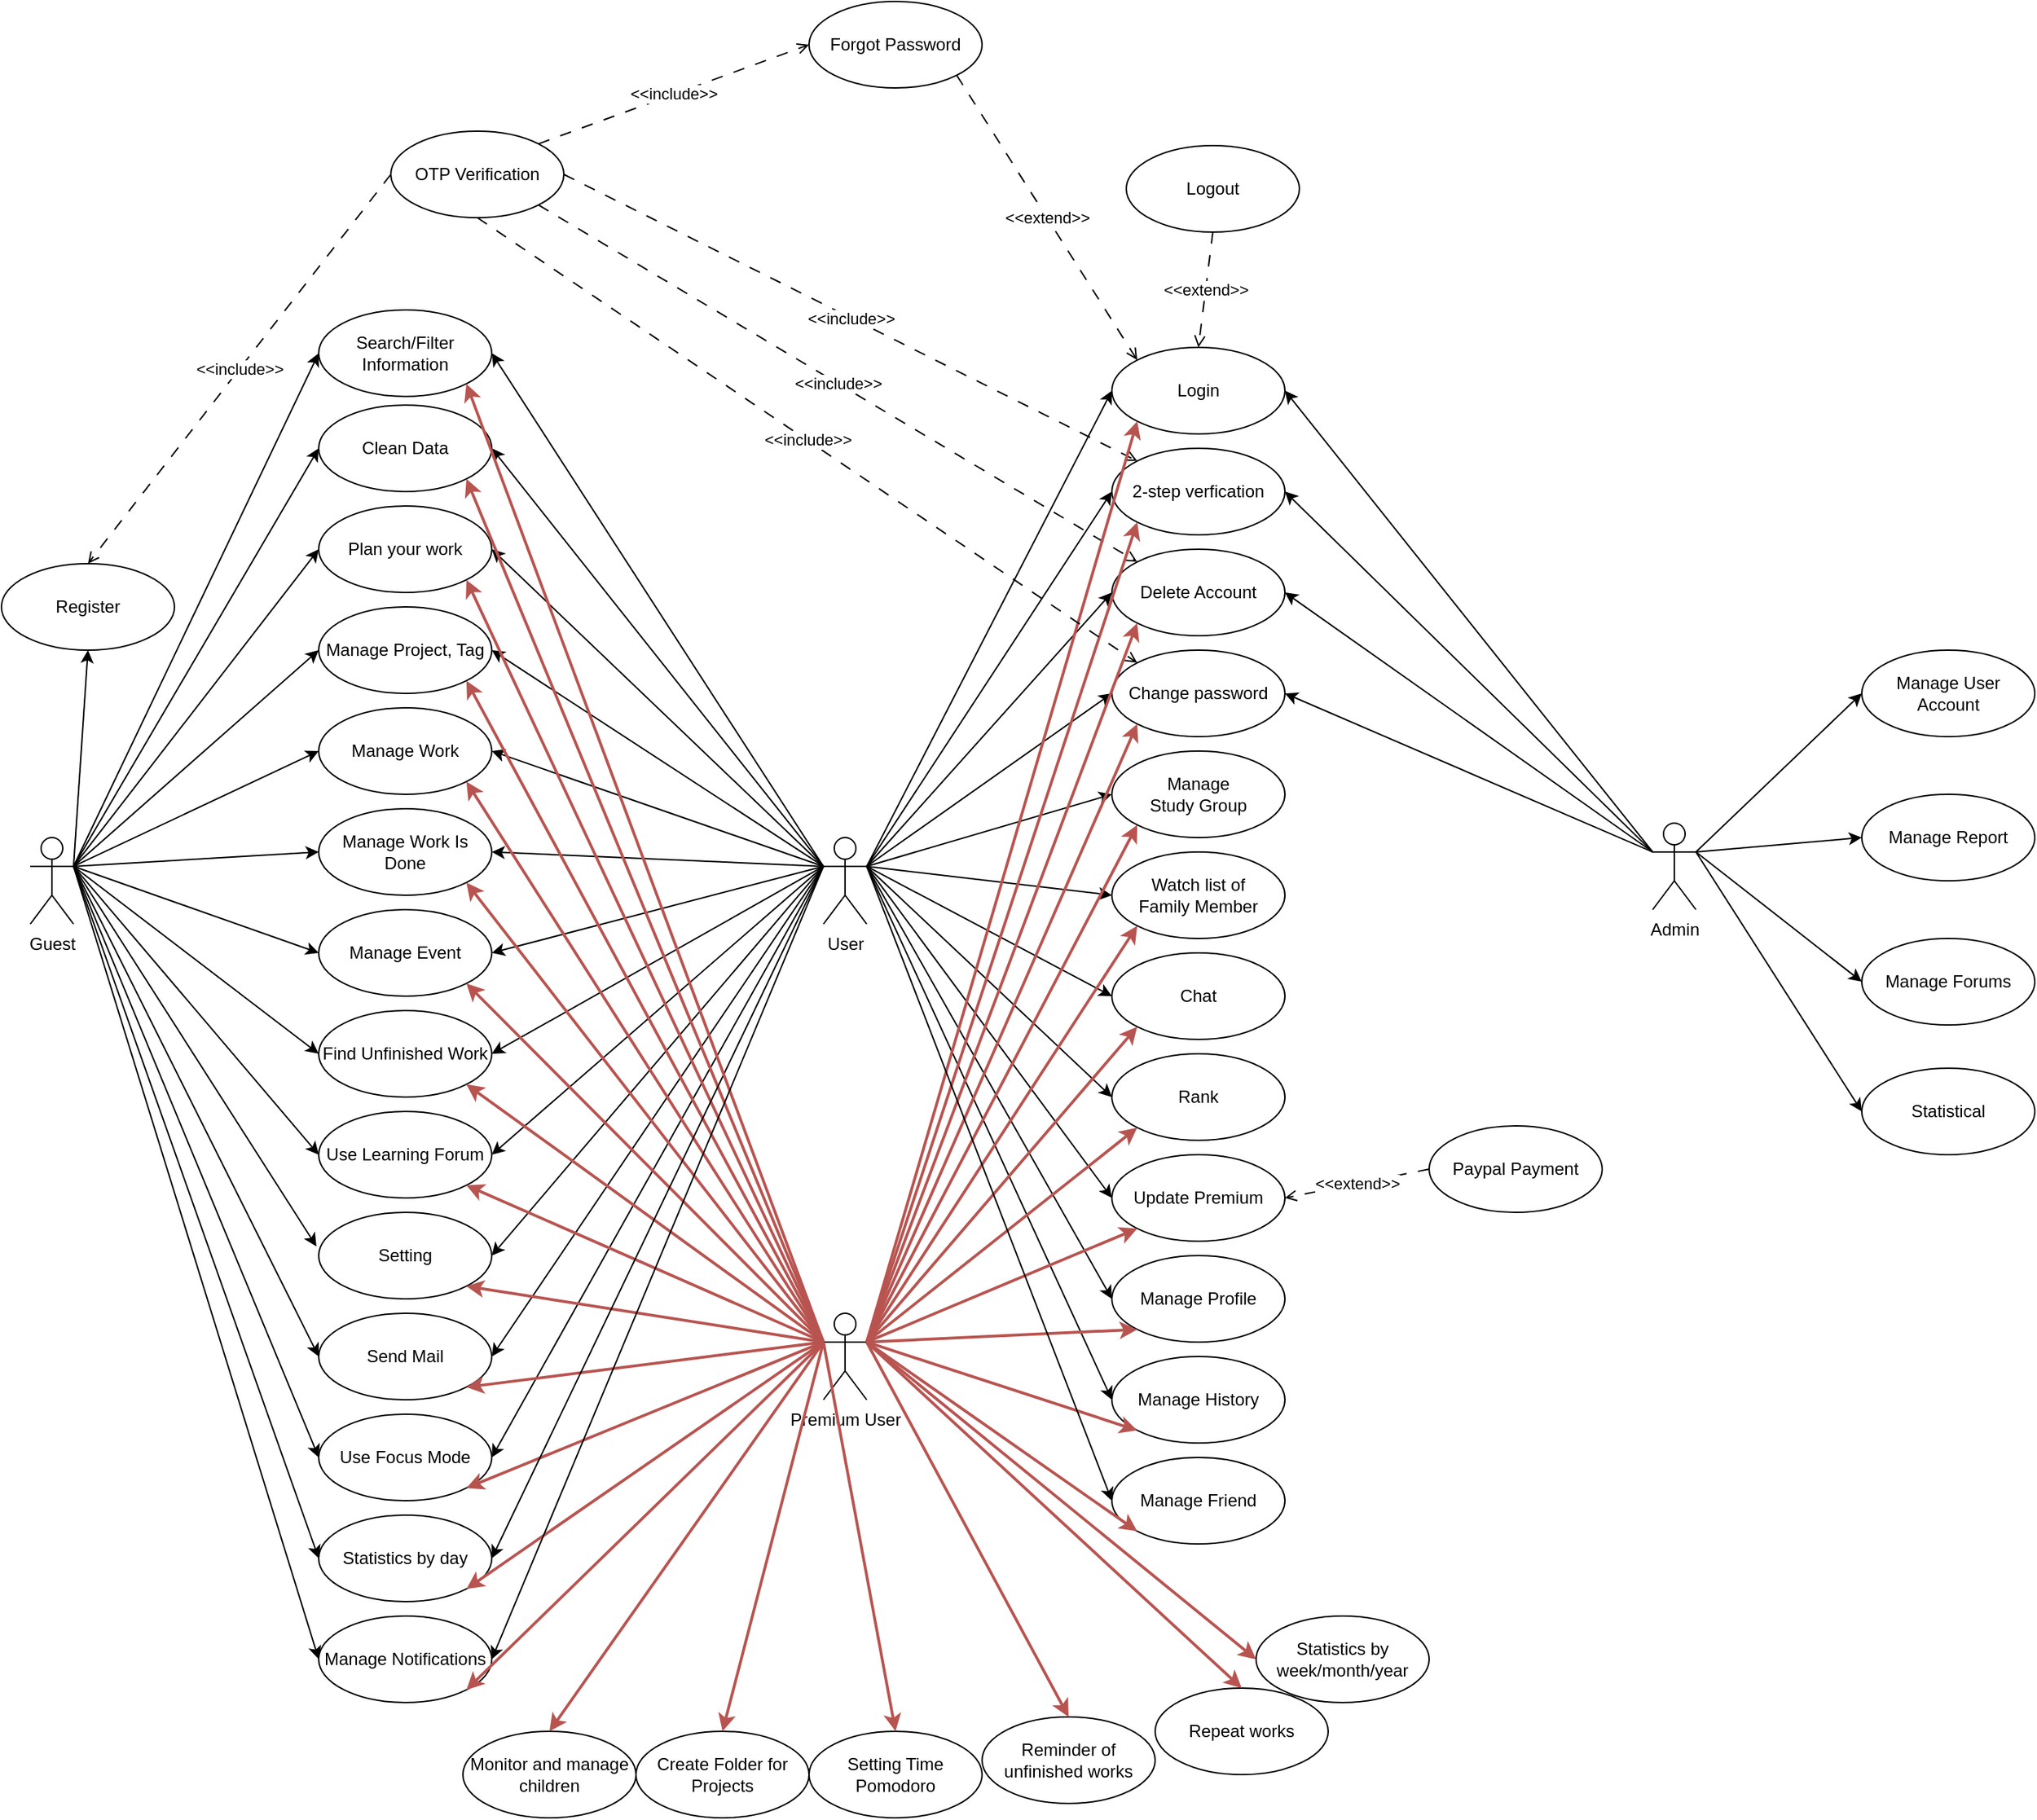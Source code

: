 <mxfile version="22.0.8" type="device">
  <diagram name="Trang-1" id="hdAO-zFiEldcUkdFqJhD">
    <mxGraphModel dx="1006" dy="3802" grid="1" gridSize="10" guides="1" tooltips="1" connect="1" arrows="1" fold="1" page="1" pageScale="1" pageWidth="2339" pageHeight="3300" math="0" shadow="0">
      <root>
        <mxCell id="0" />
        <mxCell id="1" parent="0" />
        <mxCell id="yDbn-pyyBhcwPZfqAoQQ-1" value="Guest&lt;br&gt;" style="shape=umlActor;verticalLabelPosition=bottom;verticalAlign=top;html=1;outlineConnect=0;" parent="1" vertex="1">
          <mxGeometry x="30" y="380" width="30" height="60" as="geometry" />
        </mxCell>
        <mxCell id="yDbn-pyyBhcwPZfqAoQQ-2" value="User" style="shape=umlActor;verticalLabelPosition=bottom;verticalAlign=top;html=1;outlineConnect=0;" parent="1" vertex="1">
          <mxGeometry x="580" y="380" width="30" height="60" as="geometry" />
        </mxCell>
        <mxCell id="yDbn-pyyBhcwPZfqAoQQ-3" value="Premium User" style="shape=umlActor;verticalLabelPosition=bottom;verticalAlign=top;html=1;outlineConnect=0;" parent="1" vertex="1">
          <mxGeometry x="580" y="710" width="30" height="60" as="geometry" />
        </mxCell>
        <mxCell id="yDbn-pyyBhcwPZfqAoQQ-4" value="Admin" style="shape=umlActor;verticalLabelPosition=bottom;verticalAlign=top;html=1;outlineConnect=0;" parent="1" vertex="1">
          <mxGeometry x="1155" y="370" width="30" height="60" as="geometry" />
        </mxCell>
        <mxCell id="yDbn-pyyBhcwPZfqAoQQ-7" value="Register" style="ellipse;whiteSpace=wrap;html=1;" parent="1" vertex="1">
          <mxGeometry x="10" y="190" width="120" height="60" as="geometry" />
        </mxCell>
        <mxCell id="yDbn-pyyBhcwPZfqAoQQ-8" value="Clean Data" style="ellipse;whiteSpace=wrap;html=1;" parent="1" vertex="1">
          <mxGeometry x="230" y="80" width="120" height="60" as="geometry" />
        </mxCell>
        <mxCell id="yDbn-pyyBhcwPZfqAoQQ-11" value="Plan your work" style="ellipse;whiteSpace=wrap;html=1;" parent="1" vertex="1">
          <mxGeometry x="230" y="150" width="120" height="60" as="geometry" />
        </mxCell>
        <mxCell id="QvxdF0wmTZoZp08gnHm6-1" value="Manage Project, Tag" style="ellipse;whiteSpace=wrap;html=1;" parent="1" vertex="1">
          <mxGeometry x="230" y="220" width="120" height="60" as="geometry" />
        </mxCell>
        <mxCell id="QvxdF0wmTZoZp08gnHm6-2" value="Manage Work" style="ellipse;whiteSpace=wrap;html=1;" parent="1" vertex="1">
          <mxGeometry x="230" y="290" width="120" height="60" as="geometry" />
        </mxCell>
        <mxCell id="QvxdF0wmTZoZp08gnHm6-3" value="Manage Work Is Done" style="ellipse;whiteSpace=wrap;html=1;" parent="1" vertex="1">
          <mxGeometry x="230" y="360" width="120" height="60" as="geometry" />
        </mxCell>
        <mxCell id="QvxdF0wmTZoZp08gnHm6-4" value="Manage Event" style="ellipse;whiteSpace=wrap;html=1;" parent="1" vertex="1">
          <mxGeometry x="230" y="430" width="120" height="60" as="geometry" />
        </mxCell>
        <mxCell id="QvxdF0wmTZoZp08gnHm6-5" value="Find Unfinished Work" style="ellipse;whiteSpace=wrap;html=1;" parent="1" vertex="1">
          <mxGeometry x="230" y="500" width="120" height="60" as="geometry" />
        </mxCell>
        <mxCell id="GhgpoTKrpXm_6SLyAO-t-1" value="Use Learning Forum" style="ellipse;whiteSpace=wrap;html=1;" parent="1" vertex="1">
          <mxGeometry x="230" y="570" width="120" height="60" as="geometry" />
        </mxCell>
        <mxCell id="GhgpoTKrpXm_6SLyAO-t-2" value="Setting" style="ellipse;whiteSpace=wrap;html=1;" parent="1" vertex="1">
          <mxGeometry x="230" y="640" width="120" height="60" as="geometry" />
        </mxCell>
        <mxCell id="GhgpoTKrpXm_6SLyAO-t-3" value="Send Mail" style="ellipse;whiteSpace=wrap;html=1;" parent="1" vertex="1">
          <mxGeometry x="230" y="710" width="120" height="60" as="geometry" />
        </mxCell>
        <mxCell id="GhgpoTKrpXm_6SLyAO-t-4" value="Use Focus Mode" style="ellipse;whiteSpace=wrap;html=1;" parent="1" vertex="1">
          <mxGeometry x="230" y="780" width="120" height="60" as="geometry" />
        </mxCell>
        <mxCell id="GhgpoTKrpXm_6SLyAO-t-5" value="Login" style="ellipse;whiteSpace=wrap;html=1;" parent="1" vertex="1">
          <mxGeometry x="780" y="40" width="120" height="60" as="geometry" />
        </mxCell>
        <mxCell id="GhgpoTKrpXm_6SLyAO-t-6" value="" style="endArrow=classic;html=1;rounded=0;entryX=0;entryY=0.5;entryDx=0;entryDy=0;exitX=1;exitY=0.333;exitDx=0;exitDy=0;exitPerimeter=0;" parent="1" source="yDbn-pyyBhcwPZfqAoQQ-1" target="yDbn-pyyBhcwPZfqAoQQ-11" edge="1">
          <mxGeometry width="50" height="50" relative="1" as="geometry">
            <mxPoint x="80" y="500" as="sourcePoint" />
            <mxPoint x="130" y="450" as="targetPoint" />
          </mxGeometry>
        </mxCell>
        <mxCell id="GhgpoTKrpXm_6SLyAO-t-7" value="" style="endArrow=classic;html=1;rounded=0;entryX=0;entryY=0.5;entryDx=0;entryDy=0;exitX=1;exitY=0.333;exitDx=0;exitDy=0;exitPerimeter=0;" parent="1" source="yDbn-pyyBhcwPZfqAoQQ-1" target="QvxdF0wmTZoZp08gnHm6-1" edge="1">
          <mxGeometry width="50" height="50" relative="1" as="geometry">
            <mxPoint x="70" y="410" as="sourcePoint" />
            <mxPoint x="240" y="190" as="targetPoint" />
          </mxGeometry>
        </mxCell>
        <mxCell id="GhgpoTKrpXm_6SLyAO-t-8" value="" style="endArrow=classic;html=1;rounded=0;entryX=0;entryY=0.5;entryDx=0;entryDy=0;exitX=1;exitY=0.333;exitDx=0;exitDy=0;exitPerimeter=0;" parent="1" source="yDbn-pyyBhcwPZfqAoQQ-1" target="QvxdF0wmTZoZp08gnHm6-2" edge="1">
          <mxGeometry width="50" height="50" relative="1" as="geometry">
            <mxPoint x="80" y="420" as="sourcePoint" />
            <mxPoint x="250" y="200" as="targetPoint" />
          </mxGeometry>
        </mxCell>
        <mxCell id="GhgpoTKrpXm_6SLyAO-t-9" value="" style="endArrow=classic;html=1;rounded=0;entryX=0;entryY=0.5;entryDx=0;entryDy=0;exitX=1;exitY=0.333;exitDx=0;exitDy=0;exitPerimeter=0;" parent="1" source="yDbn-pyyBhcwPZfqAoQQ-1" target="QvxdF0wmTZoZp08gnHm6-3" edge="1">
          <mxGeometry width="50" height="50" relative="1" as="geometry">
            <mxPoint x="90" y="430" as="sourcePoint" />
            <mxPoint x="260" y="210" as="targetPoint" />
          </mxGeometry>
        </mxCell>
        <mxCell id="GhgpoTKrpXm_6SLyAO-t-10" value="" style="endArrow=classic;html=1;rounded=0;entryX=0;entryY=0.5;entryDx=0;entryDy=0;exitX=1;exitY=0.333;exitDx=0;exitDy=0;exitPerimeter=0;" parent="1" source="yDbn-pyyBhcwPZfqAoQQ-1" target="QvxdF0wmTZoZp08gnHm6-4" edge="1">
          <mxGeometry width="50" height="50" relative="1" as="geometry">
            <mxPoint x="100" y="440" as="sourcePoint" />
            <mxPoint x="270" y="220" as="targetPoint" />
          </mxGeometry>
        </mxCell>
        <mxCell id="GhgpoTKrpXm_6SLyAO-t-11" value="" style="endArrow=classic;html=1;rounded=0;entryX=0;entryY=0.5;entryDx=0;entryDy=0;exitX=1;exitY=0.333;exitDx=0;exitDy=0;exitPerimeter=0;" parent="1" source="yDbn-pyyBhcwPZfqAoQQ-1" target="QvxdF0wmTZoZp08gnHm6-5" edge="1">
          <mxGeometry width="50" height="50" relative="1" as="geometry">
            <mxPoint x="110" y="450" as="sourcePoint" />
            <mxPoint x="280" y="230" as="targetPoint" />
          </mxGeometry>
        </mxCell>
        <mxCell id="GhgpoTKrpXm_6SLyAO-t-12" value="" style="endArrow=classic;html=1;rounded=0;entryX=0;entryY=0.5;entryDx=0;entryDy=0;exitX=1;exitY=0.333;exitDx=0;exitDy=0;exitPerimeter=0;" parent="1" source="yDbn-pyyBhcwPZfqAoQQ-1" target="GhgpoTKrpXm_6SLyAO-t-1" edge="1">
          <mxGeometry width="50" height="50" relative="1" as="geometry">
            <mxPoint x="120" y="460" as="sourcePoint" />
            <mxPoint x="290" y="240" as="targetPoint" />
          </mxGeometry>
        </mxCell>
        <mxCell id="GhgpoTKrpXm_6SLyAO-t-13" value="" style="endArrow=classic;html=1;rounded=0;entryX=-0.013;entryY=0.393;entryDx=0;entryDy=0;exitX=1;exitY=0.333;exitDx=0;exitDy=0;exitPerimeter=0;entryPerimeter=0;" parent="1" source="yDbn-pyyBhcwPZfqAoQQ-1" target="GhgpoTKrpXm_6SLyAO-t-2" edge="1">
          <mxGeometry width="50" height="50" relative="1" as="geometry">
            <mxPoint x="130" y="470" as="sourcePoint" />
            <mxPoint x="300" y="250" as="targetPoint" />
          </mxGeometry>
        </mxCell>
        <mxCell id="GhgpoTKrpXm_6SLyAO-t-14" value="" style="endArrow=classic;html=1;rounded=0;entryX=0;entryY=0.5;entryDx=0;entryDy=0;exitX=1;exitY=0.333;exitDx=0;exitDy=0;exitPerimeter=0;" parent="1" source="yDbn-pyyBhcwPZfqAoQQ-1" target="GhgpoTKrpXm_6SLyAO-t-3" edge="1">
          <mxGeometry width="50" height="50" relative="1" as="geometry">
            <mxPoint x="140" y="480" as="sourcePoint" />
            <mxPoint x="310" y="260" as="targetPoint" />
          </mxGeometry>
        </mxCell>
        <mxCell id="GhgpoTKrpXm_6SLyAO-t-15" value="" style="endArrow=classic;html=1;rounded=0;entryX=0;entryY=0.5;entryDx=0;entryDy=0;exitX=1;exitY=0.333;exitDx=0;exitDy=0;exitPerimeter=0;" parent="1" source="yDbn-pyyBhcwPZfqAoQQ-1" target="GhgpoTKrpXm_6SLyAO-t-4" edge="1">
          <mxGeometry width="50" height="50" relative="1" as="geometry">
            <mxPoint x="150" y="490" as="sourcePoint" />
            <mxPoint x="320" y="270" as="targetPoint" />
          </mxGeometry>
        </mxCell>
        <mxCell id="GhgpoTKrpXm_6SLyAO-t-16" value="" style="endArrow=classic;html=1;rounded=0;entryX=0.5;entryY=1;entryDx=0;entryDy=0;exitX=1;exitY=0.333;exitDx=0;exitDy=0;exitPerimeter=0;" parent="1" source="yDbn-pyyBhcwPZfqAoQQ-1" target="yDbn-pyyBhcwPZfqAoQQ-7" edge="1">
          <mxGeometry width="50" height="50" relative="1" as="geometry">
            <mxPoint x="160" y="500" as="sourcePoint" />
            <mxPoint x="330" y="280" as="targetPoint" />
          </mxGeometry>
        </mxCell>
        <mxCell id="GhgpoTKrpXm_6SLyAO-t-17" value="" style="endArrow=classic;html=1;rounded=0;entryX=0;entryY=0.5;entryDx=0;entryDy=0;exitX=1;exitY=0.333;exitDx=0;exitDy=0;exitPerimeter=0;" parent="1" source="yDbn-pyyBhcwPZfqAoQQ-1" target="yDbn-pyyBhcwPZfqAoQQ-8" edge="1">
          <mxGeometry width="50" height="50" relative="1" as="geometry">
            <mxPoint x="70" y="410" as="sourcePoint" />
            <mxPoint x="240" y="190" as="targetPoint" />
          </mxGeometry>
        </mxCell>
        <mxCell id="GhgpoTKrpXm_6SLyAO-t-18" value="" style="endArrow=classic;html=1;rounded=0;entryX=0;entryY=0.5;entryDx=0;entryDy=0;exitX=1;exitY=0.333;exitDx=0;exitDy=0;exitPerimeter=0;" parent="1" source="yDbn-pyyBhcwPZfqAoQQ-2" target="GhgpoTKrpXm_6SLyAO-t-5" edge="1">
          <mxGeometry width="50" height="50" relative="1" as="geometry">
            <mxPoint x="80" y="420" as="sourcePoint" />
            <mxPoint x="250" y="200" as="targetPoint" />
          </mxGeometry>
        </mxCell>
        <mxCell id="y36acQKDWZxvNiM9Po6O-1" value="" style="endArrow=classic;html=1;rounded=0;entryX=1;entryY=0.5;entryDx=0;entryDy=0;exitX=0;exitY=0.333;exitDx=0;exitDy=0;exitPerimeter=0;" parent="1" source="yDbn-pyyBhcwPZfqAoQQ-2" target="yDbn-pyyBhcwPZfqAoQQ-8" edge="1">
          <mxGeometry width="50" height="50" relative="1" as="geometry">
            <mxPoint x="70" y="410" as="sourcePoint" />
            <mxPoint x="240" y="120" as="targetPoint" />
          </mxGeometry>
        </mxCell>
        <mxCell id="y36acQKDWZxvNiM9Po6O-2" value="" style="endArrow=classic;html=1;rounded=0;entryX=1;entryY=0.5;entryDx=0;entryDy=0;exitX=0;exitY=0.333;exitDx=0;exitDy=0;exitPerimeter=0;" parent="1" source="yDbn-pyyBhcwPZfqAoQQ-2" target="yDbn-pyyBhcwPZfqAoQQ-11" edge="1">
          <mxGeometry width="50" height="50" relative="1" as="geometry">
            <mxPoint x="520" y="420" as="sourcePoint" />
            <mxPoint x="360" y="120" as="targetPoint" />
          </mxGeometry>
        </mxCell>
        <mxCell id="y36acQKDWZxvNiM9Po6O-3" value="" style="endArrow=classic;html=1;rounded=0;entryX=1;entryY=0.5;entryDx=0;entryDy=0;exitX=0;exitY=0.333;exitDx=0;exitDy=0;exitPerimeter=0;" parent="1" source="yDbn-pyyBhcwPZfqAoQQ-2" target="QvxdF0wmTZoZp08gnHm6-1" edge="1">
          <mxGeometry width="50" height="50" relative="1" as="geometry">
            <mxPoint x="600" y="420" as="sourcePoint" />
            <mxPoint x="370" y="130" as="targetPoint" />
          </mxGeometry>
        </mxCell>
        <mxCell id="y36acQKDWZxvNiM9Po6O-4" value="" style="endArrow=classic;html=1;rounded=0;entryX=1;entryY=0.5;entryDx=0;entryDy=0;exitX=0;exitY=0.333;exitDx=0;exitDy=0;exitPerimeter=0;" parent="1" source="yDbn-pyyBhcwPZfqAoQQ-2" target="QvxdF0wmTZoZp08gnHm6-2" edge="1">
          <mxGeometry width="50" height="50" relative="1" as="geometry">
            <mxPoint x="610" y="430" as="sourcePoint" />
            <mxPoint x="380" y="140" as="targetPoint" />
          </mxGeometry>
        </mxCell>
        <mxCell id="y36acQKDWZxvNiM9Po6O-5" value="" style="endArrow=classic;html=1;rounded=0;entryX=1;entryY=0.5;entryDx=0;entryDy=0;exitX=0;exitY=0.333;exitDx=0;exitDy=0;exitPerimeter=0;" parent="1" source="yDbn-pyyBhcwPZfqAoQQ-2" target="QvxdF0wmTZoZp08gnHm6-3" edge="1">
          <mxGeometry width="50" height="50" relative="1" as="geometry">
            <mxPoint x="620" y="440" as="sourcePoint" />
            <mxPoint x="390" y="150" as="targetPoint" />
          </mxGeometry>
        </mxCell>
        <mxCell id="y36acQKDWZxvNiM9Po6O-6" value="" style="endArrow=classic;html=1;rounded=0;entryX=1;entryY=0.5;entryDx=0;entryDy=0;exitX=0;exitY=0.333;exitDx=0;exitDy=0;exitPerimeter=0;" parent="1" source="yDbn-pyyBhcwPZfqAoQQ-2" target="QvxdF0wmTZoZp08gnHm6-4" edge="1">
          <mxGeometry width="50" height="50" relative="1" as="geometry">
            <mxPoint x="630" y="450" as="sourcePoint" />
            <mxPoint x="400" y="160" as="targetPoint" />
          </mxGeometry>
        </mxCell>
        <mxCell id="y36acQKDWZxvNiM9Po6O-7" value="" style="endArrow=classic;html=1;rounded=0;entryX=1;entryY=0.5;entryDx=0;entryDy=0;exitX=0;exitY=0.333;exitDx=0;exitDy=0;exitPerimeter=0;" parent="1" source="yDbn-pyyBhcwPZfqAoQQ-2" target="QvxdF0wmTZoZp08gnHm6-5" edge="1">
          <mxGeometry width="50" height="50" relative="1" as="geometry">
            <mxPoint x="640" y="460" as="sourcePoint" />
            <mxPoint x="410" y="170" as="targetPoint" />
          </mxGeometry>
        </mxCell>
        <mxCell id="y36acQKDWZxvNiM9Po6O-8" value="" style="endArrow=classic;html=1;rounded=0;entryX=1;entryY=0.5;entryDx=0;entryDy=0;exitX=0;exitY=0.333;exitDx=0;exitDy=0;exitPerimeter=0;" parent="1" source="yDbn-pyyBhcwPZfqAoQQ-2" target="GhgpoTKrpXm_6SLyAO-t-1" edge="1">
          <mxGeometry width="50" height="50" relative="1" as="geometry">
            <mxPoint x="650" y="470" as="sourcePoint" />
            <mxPoint x="420" y="180" as="targetPoint" />
          </mxGeometry>
        </mxCell>
        <mxCell id="y36acQKDWZxvNiM9Po6O-9" value="" style="endArrow=classic;html=1;rounded=0;entryX=1;entryY=0.5;entryDx=0;entryDy=0;exitX=0;exitY=0.333;exitDx=0;exitDy=0;exitPerimeter=0;" parent="1" source="yDbn-pyyBhcwPZfqAoQQ-2" target="GhgpoTKrpXm_6SLyAO-t-2" edge="1">
          <mxGeometry width="50" height="50" relative="1" as="geometry">
            <mxPoint x="660" y="480" as="sourcePoint" />
            <mxPoint x="430" y="190" as="targetPoint" />
          </mxGeometry>
        </mxCell>
        <mxCell id="y36acQKDWZxvNiM9Po6O-10" value="" style="endArrow=classic;html=1;rounded=0;entryX=1;entryY=0.5;entryDx=0;entryDy=0;exitX=0;exitY=0.333;exitDx=0;exitDy=0;exitPerimeter=0;" parent="1" source="yDbn-pyyBhcwPZfqAoQQ-2" target="GhgpoTKrpXm_6SLyAO-t-3" edge="1">
          <mxGeometry width="50" height="50" relative="1" as="geometry">
            <mxPoint x="670" y="490" as="sourcePoint" />
            <mxPoint x="440" y="200" as="targetPoint" />
          </mxGeometry>
        </mxCell>
        <mxCell id="y36acQKDWZxvNiM9Po6O-11" value="" style="endArrow=classic;html=1;rounded=0;entryX=1;entryY=0.5;entryDx=0;entryDy=0;exitX=0;exitY=0.333;exitDx=0;exitDy=0;exitPerimeter=0;" parent="1" source="yDbn-pyyBhcwPZfqAoQQ-2" target="GhgpoTKrpXm_6SLyAO-t-4" edge="1">
          <mxGeometry width="50" height="50" relative="1" as="geometry">
            <mxPoint x="680" y="500" as="sourcePoint" />
            <mxPoint x="450" y="210" as="targetPoint" />
          </mxGeometry>
        </mxCell>
        <mxCell id="y36acQKDWZxvNiM9Po6O-13" value="Forgot Password" style="ellipse;whiteSpace=wrap;html=1;" parent="1" vertex="1">
          <mxGeometry x="570" y="-200" width="120" height="60" as="geometry" />
        </mxCell>
        <mxCell id="y36acQKDWZxvNiM9Po6O-15" value="&amp;lt;&amp;lt;extend&amp;gt;&amp;gt;" style="endArrow=open;html=1;rounded=0;entryX=0;entryY=0;entryDx=0;entryDy=0;exitX=1;exitY=1;exitDx=0;exitDy=0;dashed=1;dashPattern=8 8;endFill=0;" parent="1" source="y36acQKDWZxvNiM9Po6O-13" target="GhgpoTKrpXm_6SLyAO-t-5" edge="1">
          <mxGeometry width="50" height="50" relative="1" as="geometry">
            <mxPoint x="971" y="50" as="sourcePoint" />
            <mxPoint x="853.426" y="48.787" as="targetPoint" />
          </mxGeometry>
        </mxCell>
        <mxCell id="y36acQKDWZxvNiM9Po6O-16" value="2-step verfication" style="ellipse;whiteSpace=wrap;html=1;" parent="1" vertex="1">
          <mxGeometry x="780" y="110" width="120" height="60" as="geometry" />
        </mxCell>
        <mxCell id="y36acQKDWZxvNiM9Po6O-17" value="" style="endArrow=classic;html=1;rounded=0;entryX=0;entryY=0.5;entryDx=0;entryDy=0;exitX=1;exitY=0.333;exitDx=0;exitDy=0;exitPerimeter=0;" parent="1" source="yDbn-pyyBhcwPZfqAoQQ-2" target="y36acQKDWZxvNiM9Po6O-16" edge="1">
          <mxGeometry width="50" height="50" relative="1" as="geometry">
            <mxPoint x="620" y="410" as="sourcePoint" />
            <mxPoint x="790" y="80" as="targetPoint" />
          </mxGeometry>
        </mxCell>
        <mxCell id="y36acQKDWZxvNiM9Po6O-18" value="Delete Account" style="ellipse;whiteSpace=wrap;html=1;" parent="1" vertex="1">
          <mxGeometry x="780" y="180" width="120" height="60" as="geometry" />
        </mxCell>
        <mxCell id="y36acQKDWZxvNiM9Po6O-19" value="" style="endArrow=classic;html=1;rounded=0;entryX=0;entryY=0.5;entryDx=0;entryDy=0;exitX=1;exitY=0.333;exitDx=0;exitDy=0;exitPerimeter=0;" parent="1" source="yDbn-pyyBhcwPZfqAoQQ-2" target="y36acQKDWZxvNiM9Po6O-18" edge="1">
          <mxGeometry width="50" height="50" relative="1" as="geometry">
            <mxPoint x="620" y="410" as="sourcePoint" />
            <mxPoint x="790" y="150" as="targetPoint" />
          </mxGeometry>
        </mxCell>
        <mxCell id="y36acQKDWZxvNiM9Po6O-20" value="Change password" style="ellipse;whiteSpace=wrap;html=1;" parent="1" vertex="1">
          <mxGeometry x="780" y="250" width="120" height="60" as="geometry" />
        </mxCell>
        <mxCell id="y36acQKDWZxvNiM9Po6O-21" value="Manage &lt;br&gt;Study Group" style="ellipse;whiteSpace=wrap;html=1;" parent="1" vertex="1">
          <mxGeometry x="780" y="320" width="120" height="60" as="geometry" />
        </mxCell>
        <mxCell id="y36acQKDWZxvNiM9Po6O-22" value="Watch list of&lt;br&gt;Family Member" style="ellipse;whiteSpace=wrap;html=1;" parent="1" vertex="1">
          <mxGeometry x="780" y="390" width="120" height="60" as="geometry" />
        </mxCell>
        <mxCell id="y36acQKDWZxvNiM9Po6O-23" value="" style="endArrow=classic;html=1;rounded=0;entryX=0;entryY=0.5;entryDx=0;entryDy=0;exitX=1;exitY=0.333;exitDx=0;exitDy=0;exitPerimeter=0;" parent="1" source="yDbn-pyyBhcwPZfqAoQQ-2" target="y36acQKDWZxvNiM9Po6O-20" edge="1">
          <mxGeometry width="50" height="50" relative="1" as="geometry">
            <mxPoint x="620" y="410" as="sourcePoint" />
            <mxPoint x="790" y="220" as="targetPoint" />
          </mxGeometry>
        </mxCell>
        <mxCell id="y36acQKDWZxvNiM9Po6O-24" value="" style="endArrow=classic;html=1;rounded=0;entryX=0;entryY=0.5;entryDx=0;entryDy=0;exitX=1;exitY=0.333;exitDx=0;exitDy=0;exitPerimeter=0;" parent="1" source="yDbn-pyyBhcwPZfqAoQQ-2" target="y36acQKDWZxvNiM9Po6O-21" edge="1">
          <mxGeometry width="50" height="50" relative="1" as="geometry">
            <mxPoint x="620" y="410" as="sourcePoint" />
            <mxPoint x="790" y="290" as="targetPoint" />
          </mxGeometry>
        </mxCell>
        <mxCell id="y36acQKDWZxvNiM9Po6O-25" value="" style="endArrow=classic;html=1;rounded=0;entryX=0;entryY=0.5;entryDx=0;entryDy=0;exitX=1;exitY=0.333;exitDx=0;exitDy=0;exitPerimeter=0;" parent="1" source="yDbn-pyyBhcwPZfqAoQQ-2" target="y36acQKDWZxvNiM9Po6O-22" edge="1">
          <mxGeometry width="50" height="50" relative="1" as="geometry">
            <mxPoint x="630" y="420" as="sourcePoint" />
            <mxPoint x="800" y="300" as="targetPoint" />
          </mxGeometry>
        </mxCell>
        <mxCell id="y36acQKDWZxvNiM9Po6O-27" value="" style="endArrow=classic;html=1;rounded=0;entryX=0;entryY=0.5;entryDx=0;entryDy=0;exitX=1;exitY=0.333;exitDx=0;exitDy=0;exitPerimeter=0;" parent="1" source="yDbn-pyyBhcwPZfqAoQQ-2" target="y36acQKDWZxvNiM9Po6O-28" edge="1">
          <mxGeometry width="50" height="50" relative="1" as="geometry">
            <mxPoint x="620" y="410" as="sourcePoint" />
            <mxPoint x="790" y="430" as="targetPoint" />
          </mxGeometry>
        </mxCell>
        <mxCell id="y36acQKDWZxvNiM9Po6O-28" value="Chat" style="ellipse;whiteSpace=wrap;html=1;" parent="1" vertex="1">
          <mxGeometry x="780" y="460" width="120" height="60" as="geometry" />
        </mxCell>
        <mxCell id="y36acQKDWZxvNiM9Po6O-29" value="Rank" style="ellipse;whiteSpace=wrap;html=1;" parent="1" vertex="1">
          <mxGeometry x="780" y="530" width="120" height="60" as="geometry" />
        </mxCell>
        <mxCell id="y36acQKDWZxvNiM9Po6O-30" value="" style="endArrow=classic;html=1;rounded=0;entryX=0;entryY=0.5;entryDx=0;entryDy=0;exitX=1;exitY=0.333;exitDx=0;exitDy=0;exitPerimeter=0;" parent="1" source="yDbn-pyyBhcwPZfqAoQQ-2" target="y36acQKDWZxvNiM9Po6O-29" edge="1">
          <mxGeometry width="50" height="50" relative="1" as="geometry">
            <mxPoint x="620" y="410" as="sourcePoint" />
            <mxPoint x="790" y="500" as="targetPoint" />
          </mxGeometry>
        </mxCell>
        <mxCell id="y36acQKDWZxvNiM9Po6O-32" value="" style="endArrow=classic;html=1;rounded=0;entryX=0;entryY=0.5;entryDx=0;entryDy=0;exitX=1;exitY=0.333;exitDx=0;exitDy=0;exitPerimeter=0;" parent="1" source="yDbn-pyyBhcwPZfqAoQQ-2" target="y36acQKDWZxvNiM9Po6O-33" edge="1">
          <mxGeometry width="50" height="50" relative="1" as="geometry">
            <mxPoint x="620" y="410" as="sourcePoint" />
            <mxPoint x="780" y="630" as="targetPoint" />
          </mxGeometry>
        </mxCell>
        <mxCell id="y36acQKDWZxvNiM9Po6O-33" value="Update Premium" style="ellipse;whiteSpace=wrap;html=1;" parent="1" vertex="1">
          <mxGeometry x="780" y="600" width="120" height="60" as="geometry" />
        </mxCell>
        <mxCell id="y36acQKDWZxvNiM9Po6O-34" value="OTP Verification" style="ellipse;whiteSpace=wrap;html=1;" parent="1" vertex="1">
          <mxGeometry x="280" y="-110" width="120" height="60" as="geometry" />
        </mxCell>
        <mxCell id="y36acQKDWZxvNiM9Po6O-35" value="&amp;lt;&amp;lt;include&amp;gt;&amp;gt;" style="endArrow=open;html=1;rounded=0;entryX=0;entryY=0;entryDx=0;entryDy=0;exitX=1;exitY=0.5;exitDx=0;exitDy=0;dashed=1;dashPattern=8 8;endFill=0;" parent="1" source="y36acQKDWZxvNiM9Po6O-34" target="y36acQKDWZxvNiM9Po6O-16" edge="1">
          <mxGeometry width="50" height="50" relative="1" as="geometry">
            <mxPoint x="1020" y="120" as="sourcePoint" />
            <mxPoint x="892" y="101" as="targetPoint" />
          </mxGeometry>
        </mxCell>
        <mxCell id="y36acQKDWZxvNiM9Po6O-36" value="&amp;lt;&amp;lt;include&amp;gt;&amp;gt;" style="endArrow=open;html=1;rounded=0;entryX=0;entryY=0;entryDx=0;entryDy=0;exitX=1;exitY=1;exitDx=0;exitDy=0;dashed=1;dashPattern=8 8;endFill=0;" parent="1" source="y36acQKDWZxvNiM9Po6O-34" target="y36acQKDWZxvNiM9Po6O-18" edge="1">
          <mxGeometry width="50" height="50" relative="1" as="geometry">
            <mxPoint x="1030" y="130" as="sourcePoint" />
            <mxPoint x="902" y="111" as="targetPoint" />
          </mxGeometry>
        </mxCell>
        <mxCell id="y36acQKDWZxvNiM9Po6O-37" value="&amp;lt;&amp;lt;include&amp;gt;&amp;gt;" style="endArrow=open;html=1;rounded=0;entryX=0;entryY=0.5;entryDx=0;entryDy=0;exitX=1;exitY=0;exitDx=0;exitDy=0;dashed=1;dashPattern=8 8;endFill=0;" parent="1" source="y36acQKDWZxvNiM9Po6O-34" target="y36acQKDWZxvNiM9Po6O-13" edge="1">
          <mxGeometry width="50" height="50" relative="1" as="geometry">
            <mxPoint x="1040" y="140" as="sourcePoint" />
            <mxPoint x="912" y="121" as="targetPoint" />
          </mxGeometry>
        </mxCell>
        <mxCell id="y36acQKDWZxvNiM9Po6O-40" value="&amp;lt;&amp;lt;include&amp;gt;&amp;gt;" style="endArrow=open;html=1;rounded=0;entryX=0.5;entryY=0;entryDx=0;entryDy=0;exitX=0;exitY=0.5;exitDx=0;exitDy=0;dashed=1;dashPattern=8 8;endFill=0;" parent="1" source="y36acQKDWZxvNiM9Po6O-34" target="yDbn-pyyBhcwPZfqAoQQ-7" edge="1">
          <mxGeometry width="50" height="50" relative="1" as="geometry">
            <mxPoint x="440.0" y="-20" as="sourcePoint" />
            <mxPoint x="60" y="190" as="targetPoint" />
          </mxGeometry>
        </mxCell>
        <mxCell id="y36acQKDWZxvNiM9Po6O-41" value="Paypal Payment" style="ellipse;whiteSpace=wrap;html=1;" parent="1" vertex="1">
          <mxGeometry x="1000" y="580" width="120" height="60" as="geometry" />
        </mxCell>
        <mxCell id="y36acQKDWZxvNiM9Po6O-42" value="&amp;lt;&amp;lt;extend&amp;gt;&amp;gt;" style="endArrow=open;html=1;rounded=0;entryX=1;entryY=0.5;entryDx=0;entryDy=0;exitX=0;exitY=0.5;exitDx=0;exitDy=0;dashed=1;dashPattern=8 8;endFill=0;" parent="1" source="y36acQKDWZxvNiM9Po6O-41" target="y36acQKDWZxvNiM9Po6O-33" edge="1">
          <mxGeometry width="50" height="50" relative="1" as="geometry">
            <mxPoint x="1030" y="250" as="sourcePoint" />
            <mxPoint x="910" y="220" as="targetPoint" />
          </mxGeometry>
        </mxCell>
        <mxCell id="y36acQKDWZxvNiM9Po6O-43" value="Manage Profile" style="ellipse;whiteSpace=wrap;html=1;" parent="1" vertex="1">
          <mxGeometry x="780" y="670" width="120" height="60" as="geometry" />
        </mxCell>
        <mxCell id="y36acQKDWZxvNiM9Po6O-44" value="Manage History" style="ellipse;whiteSpace=wrap;html=1;" parent="1" vertex="1">
          <mxGeometry x="780" y="740" width="120" height="60" as="geometry" />
        </mxCell>
        <mxCell id="y36acQKDWZxvNiM9Po6O-45" value="" style="endArrow=classic;html=1;rounded=0;entryX=0;entryY=0.5;entryDx=0;entryDy=0;exitX=1;exitY=0.333;exitDx=0;exitDy=0;exitPerimeter=0;" parent="1" source="yDbn-pyyBhcwPZfqAoQQ-2" target="y36acQKDWZxvNiM9Po6O-43" edge="1">
          <mxGeometry width="50" height="50" relative="1" as="geometry">
            <mxPoint x="620" y="410" as="sourcePoint" />
            <mxPoint x="790" y="640" as="targetPoint" />
          </mxGeometry>
        </mxCell>
        <mxCell id="y36acQKDWZxvNiM9Po6O-46" value="" style="endArrow=classic;html=1;rounded=0;entryX=0;entryY=0.5;entryDx=0;entryDy=0;exitX=1;exitY=0.333;exitDx=0;exitDy=0;exitPerimeter=0;" parent="1" source="yDbn-pyyBhcwPZfqAoQQ-2" target="y36acQKDWZxvNiM9Po6O-44" edge="1">
          <mxGeometry width="50" height="50" relative="1" as="geometry">
            <mxPoint x="630" y="420" as="sourcePoint" />
            <mxPoint x="800" y="650" as="targetPoint" />
          </mxGeometry>
        </mxCell>
        <mxCell id="y36acQKDWZxvNiM9Po6O-47" value="" style="endArrow=classic;html=1;rounded=0;entryX=1;entryY=1;entryDx=0;entryDy=0;exitX=0;exitY=0.333;exitDx=0;exitDy=0;exitPerimeter=0;fillColor=#f8cecc;strokeColor=#b85450;strokeWidth=2;" parent="1" source="yDbn-pyyBhcwPZfqAoQQ-3" target="yDbn-pyyBhcwPZfqAoQQ-8" edge="1">
          <mxGeometry width="50" height="50" relative="1" as="geometry">
            <mxPoint x="590" y="410" as="sourcePoint" />
            <mxPoint x="360" y="120" as="targetPoint" />
          </mxGeometry>
        </mxCell>
        <mxCell id="y36acQKDWZxvNiM9Po6O-49" value="" style="endArrow=classic;html=1;rounded=0;entryX=1;entryY=1;entryDx=0;entryDy=0;exitX=0;exitY=0.333;exitDx=0;exitDy=0;exitPerimeter=0;fillColor=#f8cecc;strokeColor=#b85450;strokeWidth=2;" parent="1" source="yDbn-pyyBhcwPZfqAoQQ-3" target="yDbn-pyyBhcwPZfqAoQQ-11" edge="1">
          <mxGeometry width="50" height="50" relative="1" as="geometry">
            <mxPoint x="590" y="710" as="sourcePoint" />
            <mxPoint x="342" y="141" as="targetPoint" />
          </mxGeometry>
        </mxCell>
        <mxCell id="y36acQKDWZxvNiM9Po6O-50" value="" style="endArrow=classic;html=1;rounded=0;entryX=1;entryY=1;entryDx=0;entryDy=0;exitX=0;exitY=0.333;exitDx=0;exitDy=0;exitPerimeter=0;fillColor=#f8cecc;strokeColor=#b85450;strokeWidth=2;" parent="1" source="yDbn-pyyBhcwPZfqAoQQ-3" target="QvxdF0wmTZoZp08gnHm6-2" edge="1">
          <mxGeometry width="50" height="50" relative="1" as="geometry">
            <mxPoint x="600" y="720" as="sourcePoint" />
            <mxPoint x="352" y="151" as="targetPoint" />
          </mxGeometry>
        </mxCell>
        <mxCell id="y36acQKDWZxvNiM9Po6O-51" value="" style="endArrow=classic;html=1;rounded=0;entryX=1;entryY=1;entryDx=0;entryDy=0;exitX=0;exitY=0.333;exitDx=0;exitDy=0;exitPerimeter=0;fillColor=#f8cecc;strokeColor=#b85450;strokeWidth=2;" parent="1" source="yDbn-pyyBhcwPZfqAoQQ-3" target="QvxdF0wmTZoZp08gnHm6-4" edge="1">
          <mxGeometry width="50" height="50" relative="1" as="geometry">
            <mxPoint x="610" y="730" as="sourcePoint" />
            <mxPoint x="362" y="161" as="targetPoint" />
          </mxGeometry>
        </mxCell>
        <mxCell id="y36acQKDWZxvNiM9Po6O-52" value="" style="endArrow=classic;html=1;rounded=0;entryX=1;entryY=1;entryDx=0;entryDy=0;exitX=0;exitY=0.333;exitDx=0;exitDy=0;exitPerimeter=0;fillColor=#f8cecc;strokeColor=#b85450;strokeWidth=2;" parent="1" source="yDbn-pyyBhcwPZfqAoQQ-3" target="QvxdF0wmTZoZp08gnHm6-3" edge="1">
          <mxGeometry width="50" height="50" relative="1" as="geometry">
            <mxPoint x="590" y="710" as="sourcePoint" />
            <mxPoint x="342" y="351" as="targetPoint" />
          </mxGeometry>
        </mxCell>
        <mxCell id="y36acQKDWZxvNiM9Po6O-53" value="" style="endArrow=classic;html=1;rounded=0;entryX=1;entryY=1;entryDx=0;entryDy=0;exitX=0;exitY=0.333;exitDx=0;exitDy=0;exitPerimeter=0;fillColor=#f8cecc;strokeColor=#b85450;strokeWidth=2;" parent="1" source="yDbn-pyyBhcwPZfqAoQQ-3" target="QvxdF0wmTZoZp08gnHm6-1" edge="1">
          <mxGeometry width="50" height="50" relative="1" as="geometry">
            <mxPoint x="590" y="710" as="sourcePoint" />
            <mxPoint x="342" y="211" as="targetPoint" />
          </mxGeometry>
        </mxCell>
        <mxCell id="y36acQKDWZxvNiM9Po6O-54" value="" style="endArrow=classic;html=1;rounded=0;entryX=1;entryY=1;entryDx=0;entryDy=0;exitX=0;exitY=0.333;exitDx=0;exitDy=0;exitPerimeter=0;fillColor=#f8cecc;strokeColor=#b85450;strokeWidth=2;" parent="1" source="yDbn-pyyBhcwPZfqAoQQ-3" target="QvxdF0wmTZoZp08gnHm6-5" edge="1">
          <mxGeometry width="50" height="50" relative="1" as="geometry">
            <mxPoint x="590" y="710" as="sourcePoint" />
            <mxPoint x="342" y="491" as="targetPoint" />
          </mxGeometry>
        </mxCell>
        <mxCell id="y36acQKDWZxvNiM9Po6O-55" value="" style="endArrow=classic;html=1;rounded=0;entryX=1;entryY=1;entryDx=0;entryDy=0;exitX=0;exitY=0.333;exitDx=0;exitDy=0;exitPerimeter=0;fillColor=#f8cecc;strokeColor=#b85450;strokeWidth=2;" parent="1" source="yDbn-pyyBhcwPZfqAoQQ-3" target="GhgpoTKrpXm_6SLyAO-t-1" edge="1">
          <mxGeometry width="50" height="50" relative="1" as="geometry">
            <mxPoint x="600" y="720" as="sourcePoint" />
            <mxPoint x="352" y="501" as="targetPoint" />
          </mxGeometry>
        </mxCell>
        <mxCell id="y36acQKDWZxvNiM9Po6O-56" value="" style="endArrow=classic;html=1;rounded=0;entryX=1;entryY=1;entryDx=0;entryDy=0;exitX=0;exitY=0.333;exitDx=0;exitDy=0;exitPerimeter=0;fillColor=#f8cecc;strokeColor=#b85450;strokeWidth=2;" parent="1" source="yDbn-pyyBhcwPZfqAoQQ-3" target="GhgpoTKrpXm_6SLyAO-t-2" edge="1">
          <mxGeometry width="50" height="50" relative="1" as="geometry">
            <mxPoint x="610" y="730" as="sourcePoint" />
            <mxPoint x="362" y="511" as="targetPoint" />
          </mxGeometry>
        </mxCell>
        <mxCell id="y36acQKDWZxvNiM9Po6O-57" value="" style="endArrow=classic;html=1;rounded=0;entryX=1;entryY=1;entryDx=0;entryDy=0;exitX=0;exitY=0.333;exitDx=0;exitDy=0;exitPerimeter=0;fillColor=#f8cecc;strokeColor=#b85450;strokeWidth=2;" parent="1" source="yDbn-pyyBhcwPZfqAoQQ-3" target="GhgpoTKrpXm_6SLyAO-t-3" edge="1">
          <mxGeometry width="50" height="50" relative="1" as="geometry">
            <mxPoint x="620" y="740" as="sourcePoint" />
            <mxPoint x="372" y="521" as="targetPoint" />
          </mxGeometry>
        </mxCell>
        <mxCell id="y36acQKDWZxvNiM9Po6O-58" value="" style="endArrow=classic;html=1;rounded=0;entryX=1;entryY=1;entryDx=0;entryDy=0;exitX=0;exitY=0.333;exitDx=0;exitDy=0;exitPerimeter=0;fillColor=#f8cecc;strokeColor=#b85450;strokeWidth=2;" parent="1" source="yDbn-pyyBhcwPZfqAoQQ-3" target="GhgpoTKrpXm_6SLyAO-t-4" edge="1">
          <mxGeometry width="50" height="50" relative="1" as="geometry">
            <mxPoint x="630" y="750" as="sourcePoint" />
            <mxPoint x="382" y="531" as="targetPoint" />
          </mxGeometry>
        </mxCell>
        <mxCell id="y36acQKDWZxvNiM9Po6O-59" value="" style="endArrow=classic;html=1;rounded=0;entryX=0;entryY=1;entryDx=0;entryDy=0;exitX=1;exitY=0.333;exitDx=0;exitDy=0;exitPerimeter=0;fillColor=#f8cecc;strokeColor=#b85450;strokeWidth=2;" parent="1" source="yDbn-pyyBhcwPZfqAoQQ-3" target="GhgpoTKrpXm_6SLyAO-t-5" edge="1">
          <mxGeometry width="50" height="50" relative="1" as="geometry">
            <mxPoint x="590" y="710" as="sourcePoint" />
            <mxPoint x="343" y="141" as="targetPoint" />
          </mxGeometry>
        </mxCell>
        <mxCell id="y36acQKDWZxvNiM9Po6O-60" value="" style="endArrow=classic;html=1;rounded=0;entryX=0;entryY=1;entryDx=0;entryDy=0;exitX=1;exitY=0.333;exitDx=0;exitDy=0;exitPerimeter=0;fillColor=#f8cecc;strokeColor=#b85450;strokeWidth=2;" parent="1" source="yDbn-pyyBhcwPZfqAoQQ-3" target="y36acQKDWZxvNiM9Po6O-16" edge="1">
          <mxGeometry width="50" height="50" relative="1" as="geometry">
            <mxPoint x="620" y="710" as="sourcePoint" />
            <mxPoint x="807" y="101" as="targetPoint" />
          </mxGeometry>
        </mxCell>
        <mxCell id="y36acQKDWZxvNiM9Po6O-61" value="" style="endArrow=classic;html=1;rounded=0;entryX=0;entryY=1;entryDx=0;entryDy=0;exitX=1;exitY=0.333;exitDx=0;exitDy=0;exitPerimeter=0;fillColor=#f8cecc;strokeColor=#b85450;strokeWidth=2;" parent="1" source="yDbn-pyyBhcwPZfqAoQQ-3" target="y36acQKDWZxvNiM9Po6O-21" edge="1">
          <mxGeometry width="50" height="50" relative="1" as="geometry">
            <mxPoint x="620" y="710" as="sourcePoint" />
            <mxPoint x="807" y="171" as="targetPoint" />
          </mxGeometry>
        </mxCell>
        <mxCell id="y36acQKDWZxvNiM9Po6O-62" value="" style="endArrow=classic;html=1;rounded=0;entryX=0;entryY=1;entryDx=0;entryDy=0;exitX=1;exitY=0.333;exitDx=0;exitDy=0;exitPerimeter=0;fillColor=#f8cecc;strokeColor=#b85450;strokeWidth=2;" parent="1" source="yDbn-pyyBhcwPZfqAoQQ-3" target="y36acQKDWZxvNiM9Po6O-22" edge="1">
          <mxGeometry width="50" height="50" relative="1" as="geometry">
            <mxPoint x="630" y="720" as="sourcePoint" />
            <mxPoint x="817" y="181" as="targetPoint" />
          </mxGeometry>
        </mxCell>
        <mxCell id="y36acQKDWZxvNiM9Po6O-63" value="" style="endArrow=classic;html=1;rounded=0;entryX=0;entryY=1;entryDx=0;entryDy=0;exitX=1;exitY=0.333;exitDx=0;exitDy=0;exitPerimeter=0;fillColor=#f8cecc;strokeColor=#b85450;strokeWidth=2;" parent="1" source="yDbn-pyyBhcwPZfqAoQQ-3" target="y36acQKDWZxvNiM9Po6O-18" edge="1">
          <mxGeometry width="50" height="50" relative="1" as="geometry">
            <mxPoint x="620" y="710" as="sourcePoint" />
            <mxPoint x="807" y="171" as="targetPoint" />
          </mxGeometry>
        </mxCell>
        <mxCell id="y36acQKDWZxvNiM9Po6O-64" value="" style="endArrow=classic;html=1;rounded=0;entryX=0;entryY=1;entryDx=0;entryDy=0;exitX=1;exitY=0.333;exitDx=0;exitDy=0;exitPerimeter=0;fillColor=#f8cecc;strokeColor=#b85450;strokeWidth=2;" parent="1" source="yDbn-pyyBhcwPZfqAoQQ-3" target="y36acQKDWZxvNiM9Po6O-20" edge="1">
          <mxGeometry width="50" height="50" relative="1" as="geometry">
            <mxPoint x="630" y="720" as="sourcePoint" />
            <mxPoint x="817" y="181" as="targetPoint" />
          </mxGeometry>
        </mxCell>
        <mxCell id="y36acQKDWZxvNiM9Po6O-65" value="" style="endArrow=classic;html=1;rounded=0;entryX=0;entryY=1;entryDx=0;entryDy=0;exitX=1;exitY=0.333;exitDx=0;exitDy=0;exitPerimeter=0;fillColor=#f8cecc;strokeColor=#b85450;strokeWidth=2;" parent="1" source="yDbn-pyyBhcwPZfqAoQQ-3" target="y36acQKDWZxvNiM9Po6O-28" edge="1">
          <mxGeometry width="50" height="50" relative="1" as="geometry">
            <mxPoint x="640" y="730" as="sourcePoint" />
            <mxPoint x="827" y="191" as="targetPoint" />
          </mxGeometry>
        </mxCell>
        <mxCell id="y36acQKDWZxvNiM9Po6O-66" value="" style="endArrow=classic;html=1;rounded=0;entryX=0;entryY=1;entryDx=0;entryDy=0;exitX=1;exitY=0.333;exitDx=0;exitDy=0;exitPerimeter=0;fillColor=#f8cecc;strokeColor=#b85450;strokeWidth=2;" parent="1" source="yDbn-pyyBhcwPZfqAoQQ-3" target="y36acQKDWZxvNiM9Po6O-29" edge="1">
          <mxGeometry width="50" height="50" relative="1" as="geometry">
            <mxPoint x="650" y="740" as="sourcePoint" />
            <mxPoint x="837" y="201" as="targetPoint" />
          </mxGeometry>
        </mxCell>
        <mxCell id="y36acQKDWZxvNiM9Po6O-67" value="" style="endArrow=classic;html=1;rounded=0;entryX=0;entryY=1;entryDx=0;entryDy=0;exitX=1;exitY=0.333;exitDx=0;exitDy=0;exitPerimeter=0;fillColor=#f8cecc;strokeColor=#b85450;strokeWidth=2;" parent="1" source="yDbn-pyyBhcwPZfqAoQQ-3" target="y36acQKDWZxvNiM9Po6O-33" edge="1">
          <mxGeometry width="50" height="50" relative="1" as="geometry">
            <mxPoint x="660" y="750" as="sourcePoint" />
            <mxPoint x="847" y="211" as="targetPoint" />
          </mxGeometry>
        </mxCell>
        <mxCell id="y36acQKDWZxvNiM9Po6O-68" value="" style="endArrow=classic;html=1;rounded=0;entryX=0;entryY=1;entryDx=0;entryDy=0;exitX=1;exitY=0.333;exitDx=0;exitDy=0;exitPerimeter=0;fillColor=#f8cecc;strokeColor=#b85450;strokeWidth=2;" parent="1" source="yDbn-pyyBhcwPZfqAoQQ-3" target="y36acQKDWZxvNiM9Po6O-43" edge="1">
          <mxGeometry width="50" height="50" relative="1" as="geometry">
            <mxPoint x="670" y="760" as="sourcePoint" />
            <mxPoint x="857" y="221" as="targetPoint" />
          </mxGeometry>
        </mxCell>
        <mxCell id="y36acQKDWZxvNiM9Po6O-69" value="" style="endArrow=classic;html=1;rounded=0;entryX=0;entryY=1;entryDx=0;entryDy=0;exitX=1;exitY=0.333;exitDx=0;exitDy=0;exitPerimeter=0;fillColor=#f8cecc;strokeColor=#b85450;strokeWidth=2;" parent="1" source="yDbn-pyyBhcwPZfqAoQQ-3" target="y36acQKDWZxvNiM9Po6O-44" edge="1">
          <mxGeometry width="50" height="50" relative="1" as="geometry">
            <mxPoint x="620" y="710" as="sourcePoint" />
            <mxPoint x="807" y="731" as="targetPoint" />
          </mxGeometry>
        </mxCell>
        <mxCell id="y36acQKDWZxvNiM9Po6O-74" value="Manage User Account" style="ellipse;whiteSpace=wrap;html=1;" parent="1" vertex="1">
          <mxGeometry x="1300" y="250" width="120" height="60" as="geometry" />
        </mxCell>
        <mxCell id="y36acQKDWZxvNiM9Po6O-75" value="Manage Friend" style="ellipse;whiteSpace=wrap;html=1;" parent="1" vertex="1">
          <mxGeometry x="780" y="810" width="120" height="60" as="geometry" />
        </mxCell>
        <mxCell id="y36acQKDWZxvNiM9Po6O-76" value="" style="endArrow=classic;html=1;rounded=0;entryX=0;entryY=0.5;entryDx=0;entryDy=0;exitX=1;exitY=0.333;exitDx=0;exitDy=0;exitPerimeter=0;" parent="1" source="yDbn-pyyBhcwPZfqAoQQ-2" target="y36acQKDWZxvNiM9Po6O-75" edge="1">
          <mxGeometry width="50" height="50" relative="1" as="geometry">
            <mxPoint x="620" y="410" as="sourcePoint" />
            <mxPoint x="790" y="780" as="targetPoint" />
          </mxGeometry>
        </mxCell>
        <mxCell id="y36acQKDWZxvNiM9Po6O-77" value="&amp;lt;&amp;lt;include&amp;gt;&amp;gt;" style="endArrow=open;html=1;rounded=0;entryX=0;entryY=0;entryDx=0;entryDy=0;exitX=0.5;exitY=1;exitDx=0;exitDy=0;dashed=1;dashPattern=8 8;endFill=0;" parent="1" source="y36acQKDWZxvNiM9Po6O-34" target="y36acQKDWZxvNiM9Po6O-20" edge="1">
          <mxGeometry width="50" height="50" relative="1" as="geometry">
            <mxPoint x="392" y="-49" as="sourcePoint" />
            <mxPoint x="808" y="199" as="targetPoint" />
          </mxGeometry>
        </mxCell>
        <mxCell id="y36acQKDWZxvNiM9Po6O-78" value="" style="endArrow=classic;html=1;rounded=0;entryX=0;entryY=1;entryDx=0;entryDy=0;exitX=1;exitY=0.333;exitDx=0;exitDy=0;exitPerimeter=0;fillColor=#f8cecc;strokeColor=#b85450;strokeWidth=2;" parent="1" source="yDbn-pyyBhcwPZfqAoQQ-3" target="y36acQKDWZxvNiM9Po6O-75" edge="1">
          <mxGeometry width="50" height="50" relative="1" as="geometry">
            <mxPoint x="630" y="910" as="sourcePoint" />
            <mxPoint x="808" y="801" as="targetPoint" />
          </mxGeometry>
        </mxCell>
        <mxCell id="y36acQKDWZxvNiM9Po6O-80" value="Logout" style="ellipse;whiteSpace=wrap;html=1;" parent="1" vertex="1">
          <mxGeometry x="790" y="-100" width="120" height="60" as="geometry" />
        </mxCell>
        <mxCell id="y36acQKDWZxvNiM9Po6O-81" value="&amp;lt;&amp;lt;extend&amp;gt;&amp;gt;" style="endArrow=open;html=1;rounded=0;entryX=0.5;entryY=0;entryDx=0;entryDy=0;exitX=0.5;exitY=1;exitDx=0;exitDy=0;dashed=1;dashPattern=8 8;endFill=0;" parent="1" source="y36acQKDWZxvNiM9Po6O-80" target="GhgpoTKrpXm_6SLyAO-t-5" edge="1">
          <mxGeometry width="50" height="50" relative="1" as="geometry">
            <mxPoint x="682" y="-139" as="sourcePoint" />
            <mxPoint x="808" y="59" as="targetPoint" />
          </mxGeometry>
        </mxCell>
        <mxCell id="y36acQKDWZxvNiM9Po6O-82" value="Manage Report" style="ellipse;whiteSpace=wrap;html=1;" parent="1" vertex="1">
          <mxGeometry x="1300" y="350" width="120" height="60" as="geometry" />
        </mxCell>
        <mxCell id="y36acQKDWZxvNiM9Po6O-83" value="Manage Forums" style="ellipse;whiteSpace=wrap;html=1;" parent="1" vertex="1">
          <mxGeometry x="1300" y="450" width="120" height="60" as="geometry" />
        </mxCell>
        <mxCell id="y36acQKDWZxvNiM9Po6O-84" value="Statistical" style="ellipse;whiteSpace=wrap;html=1;" parent="1" vertex="1">
          <mxGeometry x="1300" y="540" width="120" height="60" as="geometry" />
        </mxCell>
        <mxCell id="y36acQKDWZxvNiM9Po6O-85" value="" style="endArrow=classic;html=1;rounded=0;entryX=0;entryY=0.5;entryDx=0;entryDy=0;exitX=1;exitY=0.333;exitDx=0;exitDy=0;exitPerimeter=0;" parent="1" source="yDbn-pyyBhcwPZfqAoQQ-4" target="y36acQKDWZxvNiM9Po6O-74" edge="1">
          <mxGeometry width="50" height="50" relative="1" as="geometry">
            <mxPoint x="620" y="410" as="sourcePoint" />
            <mxPoint x="790" y="80" as="targetPoint" />
          </mxGeometry>
        </mxCell>
        <mxCell id="y36acQKDWZxvNiM9Po6O-86" value="" style="endArrow=classic;html=1;rounded=0;entryX=0;entryY=0.5;entryDx=0;entryDy=0;exitX=1;exitY=0.333;exitDx=0;exitDy=0;exitPerimeter=0;" parent="1" source="yDbn-pyyBhcwPZfqAoQQ-4" target="y36acQKDWZxvNiM9Po6O-82" edge="1">
          <mxGeometry width="50" height="50" relative="1" as="geometry">
            <mxPoint x="1195" y="400" as="sourcePoint" />
            <mxPoint x="1310" y="290" as="targetPoint" />
          </mxGeometry>
        </mxCell>
        <mxCell id="y36acQKDWZxvNiM9Po6O-87" value="" style="endArrow=classic;html=1;rounded=0;entryX=0;entryY=0.5;entryDx=0;entryDy=0;exitX=1;exitY=0.333;exitDx=0;exitDy=0;exitPerimeter=0;" parent="1" source="yDbn-pyyBhcwPZfqAoQQ-4" target="y36acQKDWZxvNiM9Po6O-83" edge="1">
          <mxGeometry width="50" height="50" relative="1" as="geometry">
            <mxPoint x="1205" y="410" as="sourcePoint" />
            <mxPoint x="1320" y="300" as="targetPoint" />
          </mxGeometry>
        </mxCell>
        <mxCell id="y36acQKDWZxvNiM9Po6O-88" value="" style="endArrow=classic;html=1;rounded=0;entryX=0;entryY=0.5;entryDx=0;entryDy=0;exitX=1;exitY=0.333;exitDx=0;exitDy=0;exitPerimeter=0;" parent="1" source="yDbn-pyyBhcwPZfqAoQQ-4" target="y36acQKDWZxvNiM9Po6O-84" edge="1">
          <mxGeometry width="50" height="50" relative="1" as="geometry">
            <mxPoint x="1215" y="420" as="sourcePoint" />
            <mxPoint x="1330" y="310" as="targetPoint" />
          </mxGeometry>
        </mxCell>
        <mxCell id="_HDc23F0aO3LLhwmjyPy-1" value="Monitor and manage&lt;br&gt;children" style="ellipse;whiteSpace=wrap;html=1;" parent="1" vertex="1">
          <mxGeometry x="330" y="1000" width="120" height="60" as="geometry" />
        </mxCell>
        <mxCell id="_HDc23F0aO3LLhwmjyPy-2" value="" style="endArrow=classic;html=1;rounded=0;exitX=0;exitY=0.333;exitDx=0;exitDy=0;exitPerimeter=0;entryX=1;entryY=0.5;entryDx=0;entryDy=0;" parent="1" source="yDbn-pyyBhcwPZfqAoQQ-4" target="GhgpoTKrpXm_6SLyAO-t-5" edge="1">
          <mxGeometry width="50" height="50" relative="1" as="geometry">
            <mxPoint x="620" y="410" as="sourcePoint" />
            <mxPoint x="1070" y="170" as="targetPoint" />
          </mxGeometry>
        </mxCell>
        <mxCell id="_HDc23F0aO3LLhwmjyPy-3" value="" style="endArrow=classic;html=1;rounded=0;exitX=0;exitY=0.333;exitDx=0;exitDy=0;exitPerimeter=0;entryX=1;entryY=0.5;entryDx=0;entryDy=0;" parent="1" source="yDbn-pyyBhcwPZfqAoQQ-4" target="y36acQKDWZxvNiM9Po6O-20" edge="1">
          <mxGeometry width="50" height="50" relative="1" as="geometry">
            <mxPoint x="1165" y="400" as="sourcePoint" />
            <mxPoint x="910" y="80" as="targetPoint" />
          </mxGeometry>
        </mxCell>
        <mxCell id="_HDc23F0aO3LLhwmjyPy-4" value="" style="endArrow=classic;html=1;rounded=0;entryX=1;entryY=0.5;entryDx=0;entryDy=0;exitX=0;exitY=0.333;exitDx=0;exitDy=0;exitPerimeter=0;" parent="1" source="yDbn-pyyBhcwPZfqAoQQ-4" target="y36acQKDWZxvNiM9Po6O-16" edge="1">
          <mxGeometry width="50" height="50" relative="1" as="geometry">
            <mxPoint x="1070" y="340" as="sourcePoint" />
            <mxPoint x="910" y="80" as="targetPoint" />
          </mxGeometry>
        </mxCell>
        <mxCell id="_HDc23F0aO3LLhwmjyPy-5" value="" style="endArrow=classic;html=1;rounded=0;exitX=0;exitY=0.333;exitDx=0;exitDy=0;exitPerimeter=0;entryX=1;entryY=0.5;entryDx=0;entryDy=0;" parent="1" source="yDbn-pyyBhcwPZfqAoQQ-4" target="y36acQKDWZxvNiM9Po6O-18" edge="1">
          <mxGeometry width="50" height="50" relative="1" as="geometry">
            <mxPoint x="1175" y="410" as="sourcePoint" />
            <mxPoint x="920" y="90" as="targetPoint" />
          </mxGeometry>
        </mxCell>
        <mxCell id="_HDc23F0aO3LLhwmjyPy-6" value="" style="endArrow=classic;html=1;rounded=0;entryX=0.5;entryY=0;entryDx=0;entryDy=0;exitX=0;exitY=0.333;exitDx=0;exitDy=0;exitPerimeter=0;fillColor=#f8cecc;strokeColor=#b85450;strokeWidth=2;" parent="1" source="yDbn-pyyBhcwPZfqAoQQ-3" target="_HDc23F0aO3LLhwmjyPy-1" edge="1">
          <mxGeometry width="50" height="50" relative="1" as="geometry">
            <mxPoint x="590" y="740" as="sourcePoint" />
            <mxPoint x="342" y="841" as="targetPoint" />
          </mxGeometry>
        </mxCell>
        <mxCell id="_HDc23F0aO3LLhwmjyPy-7" value="Create Folder for&lt;br&gt;Projects" style="ellipse;whiteSpace=wrap;html=1;" parent="1" vertex="1">
          <mxGeometry x="450" y="1000" width="120" height="60" as="geometry" />
        </mxCell>
        <mxCell id="_HDc23F0aO3LLhwmjyPy-8" value="" style="endArrow=classic;html=1;rounded=0;entryX=0.5;entryY=0;entryDx=0;entryDy=0;exitX=0;exitY=0.333;exitDx=0;exitDy=0;exitPerimeter=0;fillColor=#f8cecc;strokeColor=#b85450;strokeWidth=2;" parent="1" source="yDbn-pyyBhcwPZfqAoQQ-3" target="_HDc23F0aO3LLhwmjyPy-7" edge="1">
          <mxGeometry width="50" height="50" relative="1" as="geometry">
            <mxPoint x="590" y="740" as="sourcePoint" />
            <mxPoint x="260" y="920" as="targetPoint" />
          </mxGeometry>
        </mxCell>
        <mxCell id="_HDc23F0aO3LLhwmjyPy-9" value="Setting Time&lt;br&gt;Pomodoro" style="ellipse;whiteSpace=wrap;html=1;" parent="1" vertex="1">
          <mxGeometry x="570" y="1000" width="120" height="60" as="geometry" />
        </mxCell>
        <mxCell id="_HDc23F0aO3LLhwmjyPy-10" value="" style="endArrow=classic;html=1;rounded=0;entryX=0.5;entryY=0;entryDx=0;entryDy=0;exitX=0;exitY=0.333;exitDx=0;exitDy=0;exitPerimeter=0;fillColor=#f8cecc;strokeColor=#b85450;strokeWidth=2;" parent="1" source="yDbn-pyyBhcwPZfqAoQQ-3" target="_HDc23F0aO3LLhwmjyPy-9" edge="1">
          <mxGeometry width="50" height="50" relative="1" as="geometry">
            <mxPoint x="590" y="740" as="sourcePoint" />
            <mxPoint x="380" y="950" as="targetPoint" />
          </mxGeometry>
        </mxCell>
        <mxCell id="_HDc23F0aO3LLhwmjyPy-11" value="Reminder of&lt;br&gt;unfinished works" style="ellipse;whiteSpace=wrap;html=1;" parent="1" vertex="1">
          <mxGeometry x="690" y="990" width="120" height="60" as="geometry" />
        </mxCell>
        <mxCell id="_HDc23F0aO3LLhwmjyPy-12" value="" style="endArrow=classic;html=1;rounded=0;entryX=0.5;entryY=0;entryDx=0;entryDy=0;exitX=1;exitY=0.333;exitDx=0;exitDy=0;exitPerimeter=0;fillColor=#f8cecc;strokeColor=#b85450;strokeWidth=2;" parent="1" source="yDbn-pyyBhcwPZfqAoQQ-3" target="_HDc23F0aO3LLhwmjyPy-11" edge="1">
          <mxGeometry width="50" height="50" relative="1" as="geometry">
            <mxPoint x="620" y="740" as="sourcePoint" />
            <mxPoint x="808" y="871" as="targetPoint" />
          </mxGeometry>
        </mxCell>
        <mxCell id="_HDc23F0aO3LLhwmjyPy-13" value="Repeat works" style="ellipse;whiteSpace=wrap;html=1;" parent="1" vertex="1">
          <mxGeometry x="810" y="970" width="120" height="60" as="geometry" />
        </mxCell>
        <mxCell id="_HDc23F0aO3LLhwmjyPy-14" value="" style="endArrow=classic;html=1;rounded=0;entryX=0.5;entryY=0;entryDx=0;entryDy=0;exitX=1;exitY=0.333;exitDx=0;exitDy=0;exitPerimeter=0;fillColor=#f8cecc;strokeColor=#b85450;strokeWidth=2;" parent="1" source="yDbn-pyyBhcwPZfqAoQQ-3" target="_HDc23F0aO3LLhwmjyPy-13" edge="1">
          <mxGeometry width="50" height="50" relative="1" as="geometry">
            <mxPoint x="620" y="740" as="sourcePoint" />
            <mxPoint x="605" y="980" as="targetPoint" />
          </mxGeometry>
        </mxCell>
        <mxCell id="_HDc23F0aO3LLhwmjyPy-15" value="Statistics by day" style="ellipse;whiteSpace=wrap;html=1;" parent="1" vertex="1">
          <mxGeometry x="230" y="850" width="120" height="60" as="geometry" />
        </mxCell>
        <mxCell id="_HDc23F0aO3LLhwmjyPy-16" value="" style="endArrow=classic;html=1;rounded=0;entryX=0;entryY=0.5;entryDx=0;entryDy=0;exitX=1;exitY=0.333;exitDx=0;exitDy=0;exitPerimeter=0;" parent="1" source="yDbn-pyyBhcwPZfqAoQQ-1" target="_HDc23F0aO3LLhwmjyPy-15" edge="1">
          <mxGeometry width="50" height="50" relative="1" as="geometry">
            <mxPoint x="70" y="410" as="sourcePoint" />
            <mxPoint x="240" y="820" as="targetPoint" />
          </mxGeometry>
        </mxCell>
        <mxCell id="_HDc23F0aO3LLhwmjyPy-17" value="" style="endArrow=classic;html=1;rounded=0;entryX=1;entryY=0.5;entryDx=0;entryDy=0;exitX=0;exitY=0.333;exitDx=0;exitDy=0;exitPerimeter=0;" parent="1" source="yDbn-pyyBhcwPZfqAoQQ-2" target="_HDc23F0aO3LLhwmjyPy-15" edge="1">
          <mxGeometry width="50" height="50" relative="1" as="geometry">
            <mxPoint x="590" y="410" as="sourcePoint" />
            <mxPoint x="360" y="820" as="targetPoint" />
          </mxGeometry>
        </mxCell>
        <mxCell id="_HDc23F0aO3LLhwmjyPy-18" value="Statistics by week/month/year" style="ellipse;whiteSpace=wrap;html=1;" parent="1" vertex="1">
          <mxGeometry x="880" y="920" width="120" height="60" as="geometry" />
        </mxCell>
        <mxCell id="_HDc23F0aO3LLhwmjyPy-19" value="" style="endArrow=classic;html=1;rounded=0;entryX=1;entryY=1;entryDx=0;entryDy=0;exitX=0;exitY=0.333;exitDx=0;exitDy=0;exitPerimeter=0;fillColor=#f8cecc;strokeColor=#b85450;strokeWidth=2;" parent="1" source="yDbn-pyyBhcwPZfqAoQQ-3" target="_HDc23F0aO3LLhwmjyPy-15" edge="1">
          <mxGeometry width="50" height="50" relative="1" as="geometry">
            <mxPoint x="590" y="740" as="sourcePoint" />
            <mxPoint x="300" y="970" as="targetPoint" />
          </mxGeometry>
        </mxCell>
        <mxCell id="_HDc23F0aO3LLhwmjyPy-20" value="" style="endArrow=classic;html=1;rounded=0;entryX=0;entryY=0.5;entryDx=0;entryDy=0;exitX=1;exitY=0.333;exitDx=0;exitDy=0;exitPerimeter=0;fillColor=#f8cecc;strokeColor=#b85450;strokeWidth=2;" parent="1" source="yDbn-pyyBhcwPZfqAoQQ-3" target="_HDc23F0aO3LLhwmjyPy-18" edge="1">
          <mxGeometry width="50" height="50" relative="1" as="geometry">
            <mxPoint x="620" y="740" as="sourcePoint" />
            <mxPoint x="810" y="990" as="targetPoint" />
          </mxGeometry>
        </mxCell>
        <mxCell id="2UZHsIjaY49w6jHlMug2-1" value="Search/Filter Information" style="ellipse;whiteSpace=wrap;html=1;" vertex="1" parent="1">
          <mxGeometry x="230" y="14" width="120" height="60" as="geometry" />
        </mxCell>
        <mxCell id="2UZHsIjaY49w6jHlMug2-2" value="" style="endArrow=classic;html=1;rounded=0;entryX=1;entryY=0.5;entryDx=0;entryDy=0;exitX=0;exitY=0.333;exitDx=0;exitDy=0;exitPerimeter=0;" edge="1" parent="1" source="yDbn-pyyBhcwPZfqAoQQ-2" target="2UZHsIjaY49w6jHlMug2-1">
          <mxGeometry width="50" height="50" relative="1" as="geometry">
            <mxPoint x="570" y="340" as="sourcePoint" />
            <mxPoint x="360" y="120" as="targetPoint" />
          </mxGeometry>
        </mxCell>
        <mxCell id="2UZHsIjaY49w6jHlMug2-3" value="" style="endArrow=classic;html=1;rounded=0;entryX=0;entryY=0.5;entryDx=0;entryDy=0;exitX=1;exitY=0.333;exitDx=0;exitDy=0;exitPerimeter=0;" edge="1" parent="1" source="yDbn-pyyBhcwPZfqAoQQ-1" target="2UZHsIjaY49w6jHlMug2-1">
          <mxGeometry width="50" height="50" relative="1" as="geometry">
            <mxPoint x="70" y="410" as="sourcePoint" />
            <mxPoint x="240" y="120" as="targetPoint" />
          </mxGeometry>
        </mxCell>
        <mxCell id="2UZHsIjaY49w6jHlMug2-4" value="" style="endArrow=classic;html=1;rounded=0;entryX=1;entryY=1;entryDx=0;entryDy=0;fillColor=#f8cecc;strokeColor=#b85450;strokeWidth=2;exitX=0;exitY=0.333;exitDx=0;exitDy=0;exitPerimeter=0;" edge="1" parent="1" source="yDbn-pyyBhcwPZfqAoQQ-3" target="2UZHsIjaY49w6jHlMug2-1">
          <mxGeometry width="50" height="50" relative="1" as="geometry">
            <mxPoint x="590" y="620" as="sourcePoint" />
            <mxPoint x="342" y="141" as="targetPoint" />
          </mxGeometry>
        </mxCell>
        <mxCell id="2UZHsIjaY49w6jHlMug2-5" value="Manage Notifications" style="ellipse;whiteSpace=wrap;html=1;" vertex="1" parent="1">
          <mxGeometry x="230" y="920" width="120" height="60" as="geometry" />
        </mxCell>
        <mxCell id="2UZHsIjaY49w6jHlMug2-6" value="" style="endArrow=classic;html=1;rounded=0;entryX=0;entryY=0.5;entryDx=0;entryDy=0;exitX=1;exitY=0.333;exitDx=0;exitDy=0;exitPerimeter=0;" edge="1" parent="1" source="yDbn-pyyBhcwPZfqAoQQ-1" target="2UZHsIjaY49w6jHlMug2-5">
          <mxGeometry width="50" height="50" relative="1" as="geometry">
            <mxPoint x="70" y="410" as="sourcePoint" />
            <mxPoint x="240" y="890" as="targetPoint" />
          </mxGeometry>
        </mxCell>
        <mxCell id="2UZHsIjaY49w6jHlMug2-8" value="" style="endArrow=classic;html=1;rounded=0;entryX=1;entryY=0.5;entryDx=0;entryDy=0;exitX=0;exitY=0.333;exitDx=0;exitDy=0;exitPerimeter=0;" edge="1" parent="1" source="yDbn-pyyBhcwPZfqAoQQ-2" target="2UZHsIjaY49w6jHlMug2-5">
          <mxGeometry width="50" height="50" relative="1" as="geometry">
            <mxPoint x="590" y="410" as="sourcePoint" />
            <mxPoint x="360" y="890" as="targetPoint" />
          </mxGeometry>
        </mxCell>
        <mxCell id="2UZHsIjaY49w6jHlMug2-9" value="" style="endArrow=classic;html=1;rounded=0;entryX=1;entryY=1;entryDx=0;entryDy=0;exitX=0;exitY=0.333;exitDx=0;exitDy=0;exitPerimeter=0;fillColor=#f8cecc;strokeColor=#b85450;strokeWidth=2;" edge="1" parent="1" source="yDbn-pyyBhcwPZfqAoQQ-3" target="2UZHsIjaY49w6jHlMug2-5">
          <mxGeometry width="50" height="50" relative="1" as="geometry">
            <mxPoint x="590" y="740" as="sourcePoint" />
            <mxPoint x="342" y="911" as="targetPoint" />
          </mxGeometry>
        </mxCell>
      </root>
    </mxGraphModel>
  </diagram>
</mxfile>
